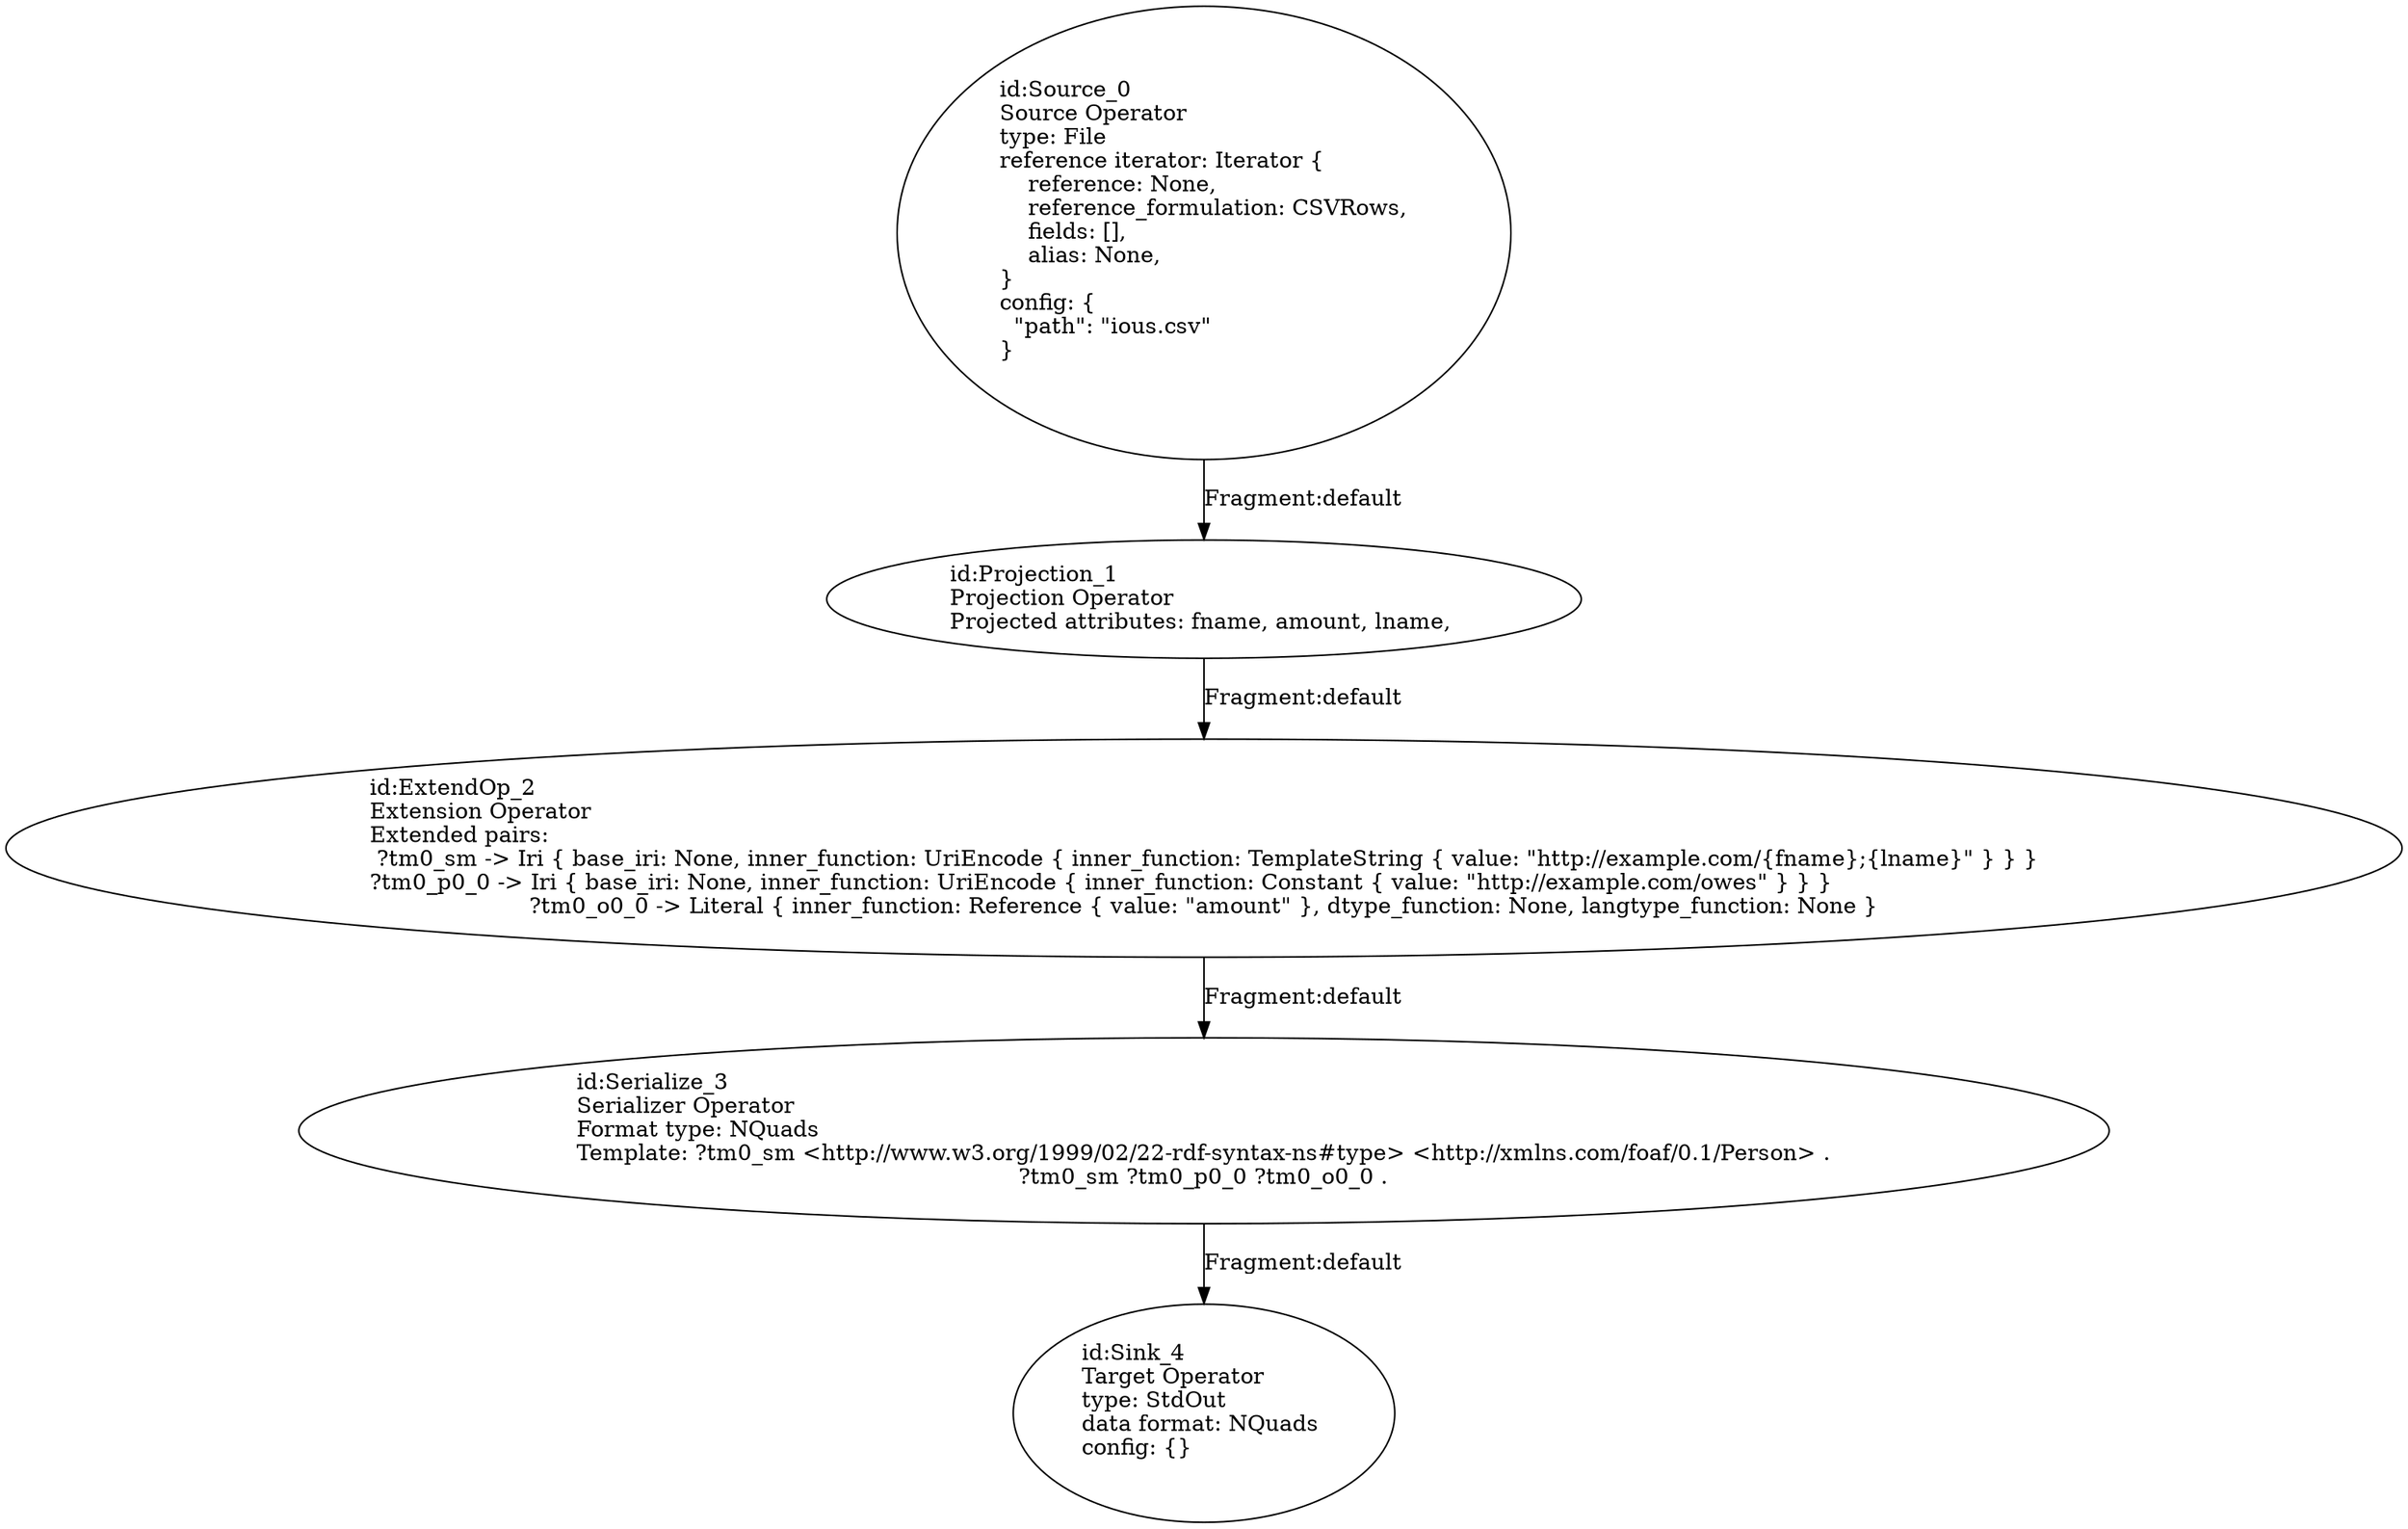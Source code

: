 digraph {
    0 [ label = "id:Source_0 \lSource Operator\ltype: File \lreference iterator: Iterator {\l    reference: None,\l    reference_formulation: CSVRows,\l    fields: [],\l    alias: None,\l} \lconfig: {\l  \"path\": \"ious.csv\"\l}\l             " ]
    1 [ label = "id:Projection_1 \lProjection Operator\lProjected attributes: fname, amount, lname, " ]
    2 [ label = "id:ExtendOp_2 \lExtension Operator\lExtended pairs: \l ?tm0_sm -> Iri { base_iri: None, inner_function: UriEncode { inner_function: TemplateString { value: \"http://example.com/{fname};{lname}\" } } }\l?tm0_p0_0 -> Iri { base_iri: None, inner_function: UriEncode { inner_function: Constant { value: \"http://example.com/owes\" } } }\l?tm0_o0_0 -> Literal { inner_function: Reference { value: \"amount\" }, dtype_function: None, langtype_function: None }" ]
    3 [ label = "id:Serialize_3 \lSerializer Operator\lFormat type: NQuads\lTemplate: ?tm0_sm <http://www.w3.org/1999/02/22-rdf-syntax-ns#type> <http://xmlns.com/foaf/0.1/Person> .\l?tm0_sm ?tm0_p0_0 ?tm0_o0_0 ." ]
    4 [ label = "id:Sink_4 \lTarget Operator\ltype: StdOut \ldata format: NQuads \lconfig: {}\l             " ]
    0 -> 1 [ label = "Fragment:default" ]
    1 -> 2 [ label = "Fragment:default" ]
    2 -> 3 [ label = "Fragment:default" ]
    3 -> 4 [ label = "Fragment:default" ]
}
